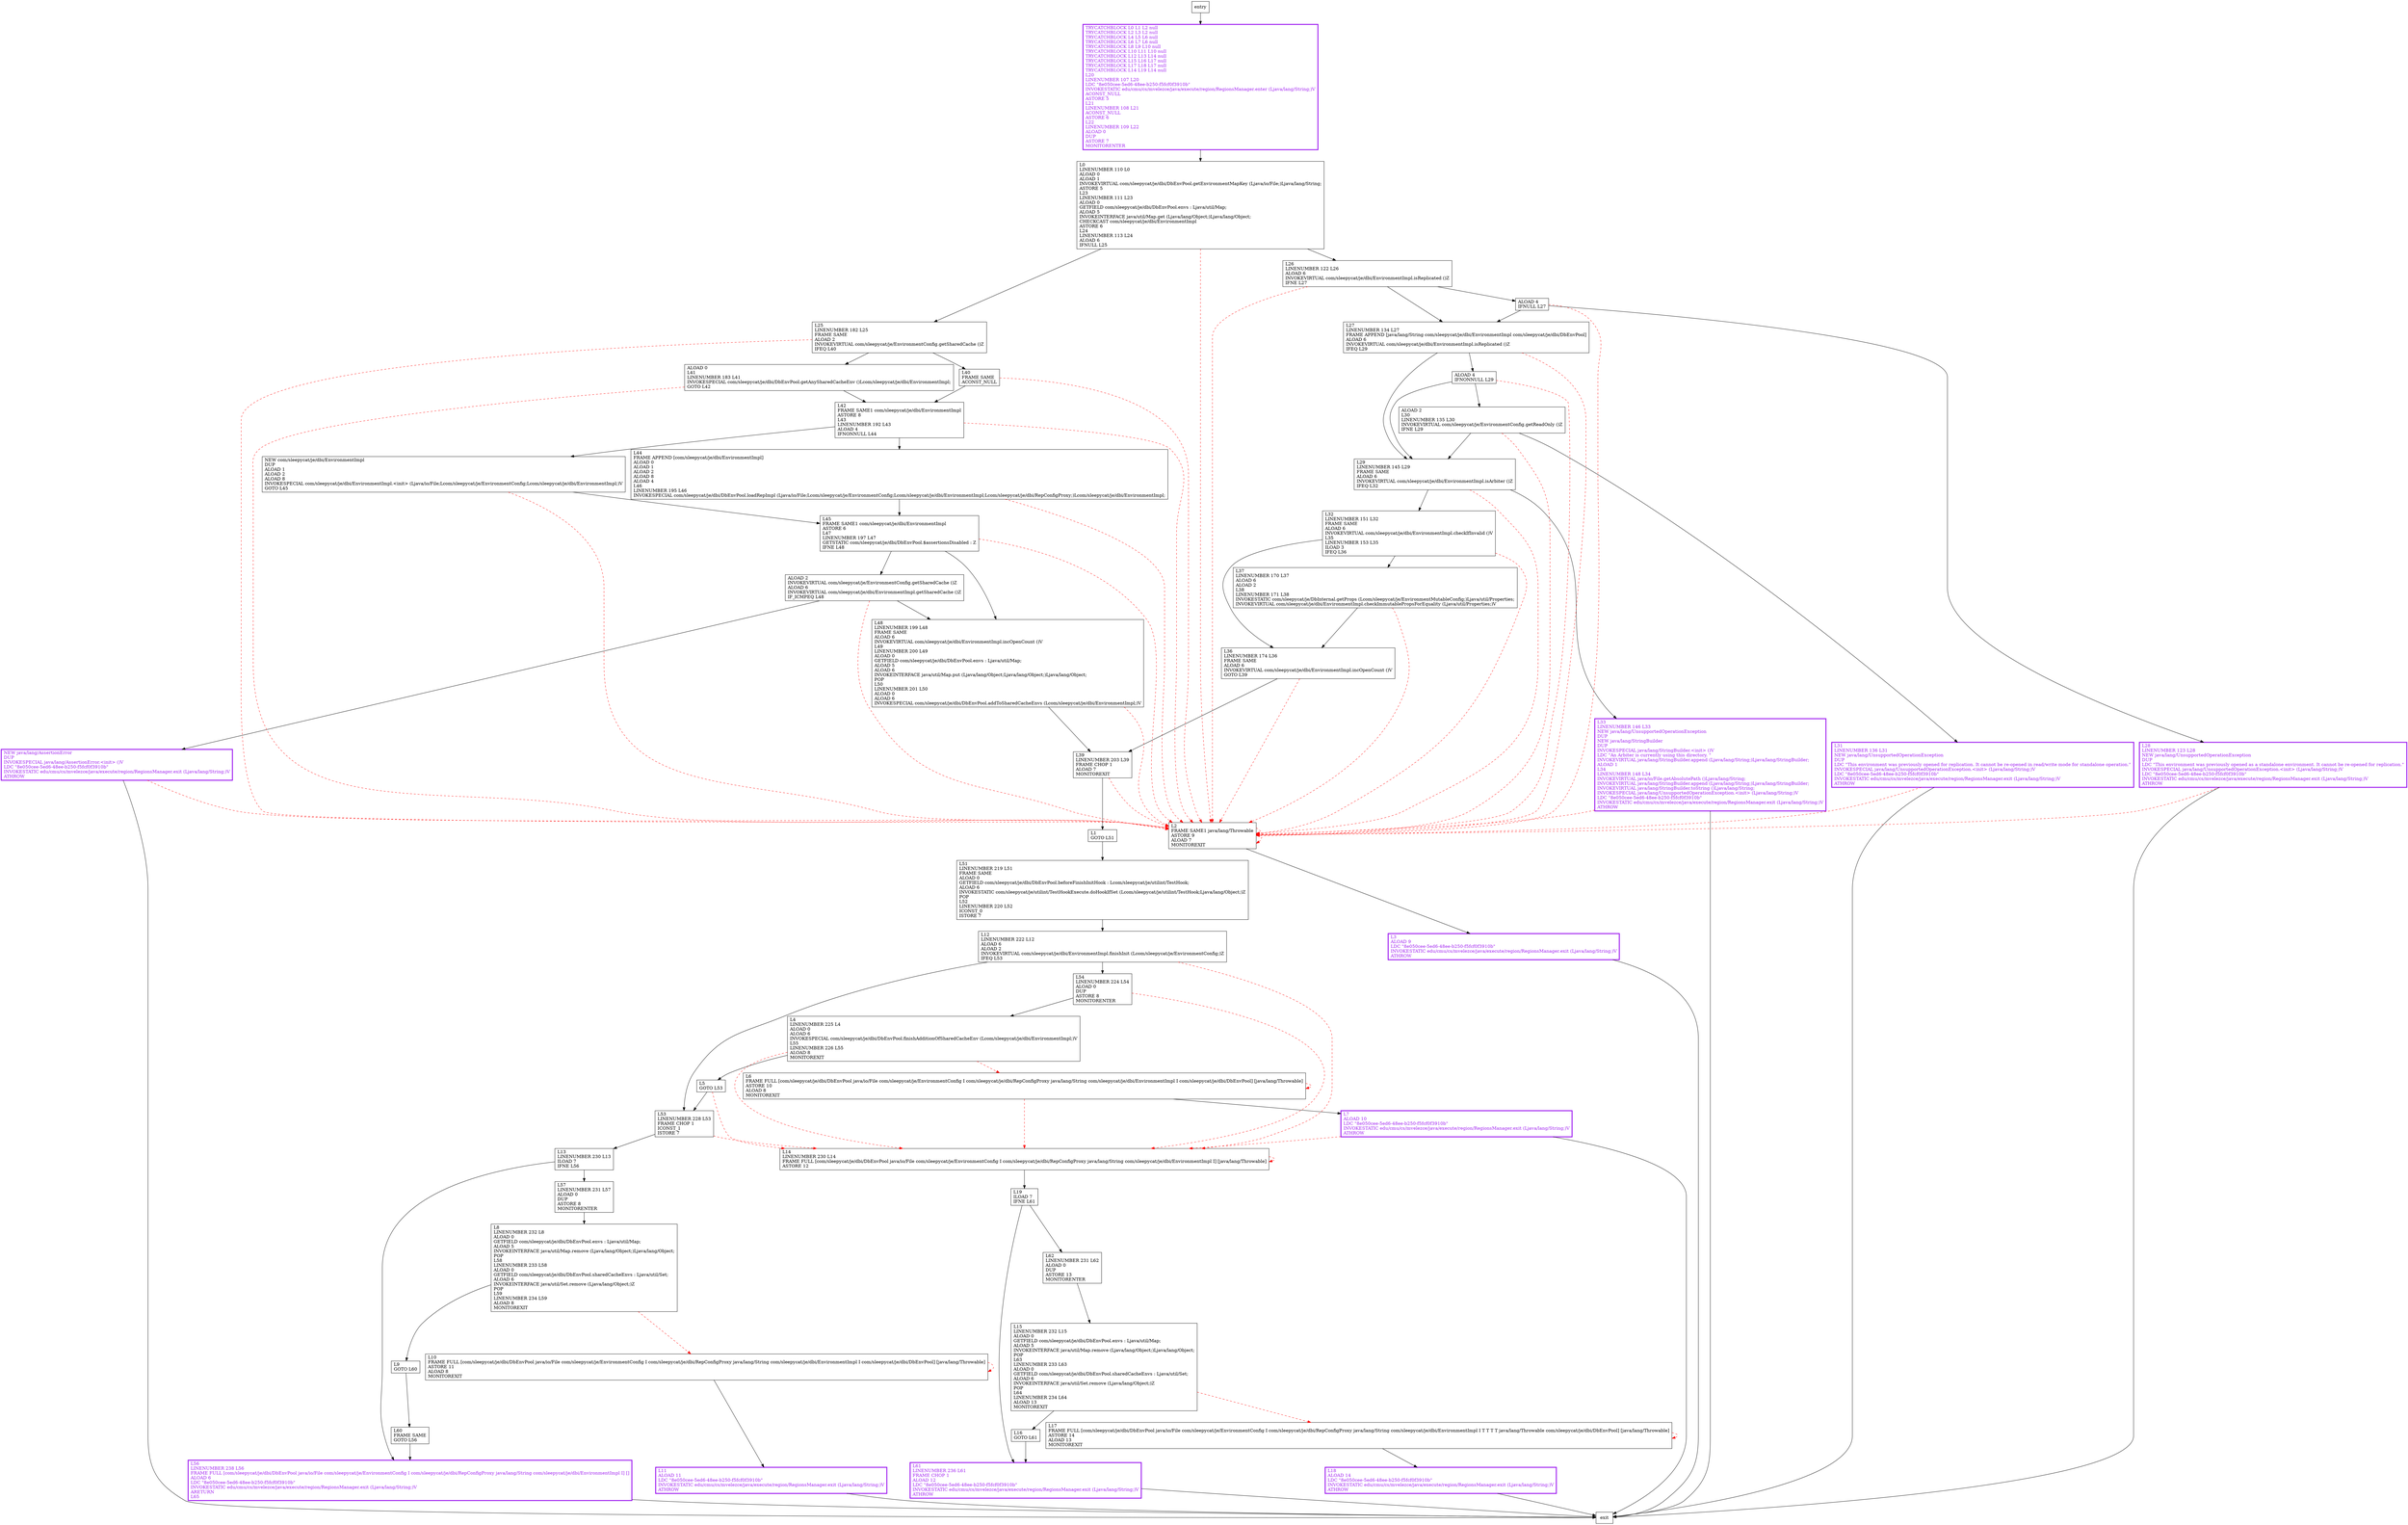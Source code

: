 digraph getEnvironment {
node [shape=record];
1341214121 [label="L18\lALOAD 14\lLDC \"8e050cee-5ed6-48ee-b250-f5fcf0f3910b\"\lINVOKESTATIC edu/cmu/cs/mvelezce/java/execute/region/RegionsManager.exit (Ljava/lang/String;)V\lATHROW\l"];
957110542 [label="NEW java/lang/AssertionError\lDUP\lINVOKESPECIAL java/lang/AssertionError.\<init\> ()V\lLDC \"8e050cee-5ed6-48ee-b250-f5fcf0f3910b\"\lINVOKESTATIC edu/cmu/cs/mvelezce/java/execute/region/RegionsManager.exit (Ljava/lang/String;)V\lATHROW\l"];
60038545 [label="L19\lILOAD 7\lIFNE L61\l"];
1886224418 [label="L1\lGOTO L51\l"];
452697635 [label="L57\lLINENUMBER 231 L57\lALOAD 0\lDUP\lASTORE 8\lMONITORENTER\l"];
2090636446 [label="ALOAD 2\lINVOKEVIRTUAL com/sleepycat/je/EnvironmentConfig.getSharedCache ()Z\lALOAD 6\lINVOKEVIRTUAL com/sleepycat/je/dbi/EnvironmentImpl.getSharedCache ()Z\lIF_ICMPEQ L48\l"];
678278932 [label="NEW com/sleepycat/je/dbi/EnvironmentImpl\lDUP\lALOAD 1\lALOAD 2\lALOAD 8\lINVOKESPECIAL com/sleepycat/je/dbi/EnvironmentImpl.\<init\> (Ljava/io/File;Lcom/sleepycat/je/EnvironmentConfig;Lcom/sleepycat/je/dbi/EnvironmentImpl;)V\lGOTO L45\l"];
1171571607 [label="L60\lFRAME SAME\lGOTO L56\l"];
1290429933 [label="L31\lLINENUMBER 136 L31\lNEW java/lang/UnsupportedOperationException\lDUP\lLDC \"This environment was previously opened for replication. It cannot be re-opened in read/write mode for standalone operation.\"\lINVOKESPECIAL java/lang/UnsupportedOperationException.\<init\> (Ljava/lang/String;)V\lLDC \"8e050cee-5ed6-48ee-b250-f5fcf0f3910b\"\lINVOKESTATIC edu/cmu/cs/mvelezce/java/execute/region/RegionsManager.exit (Ljava/lang/String;)V\lATHROW\l"];
1415591168 [label="L14\lLINENUMBER 230 L14\lFRAME FULL [com/sleepycat/je/dbi/DbEnvPool java/io/File com/sleepycat/je/EnvironmentConfig I com/sleepycat/je/dbi/RepConfigProxy java/lang/String com/sleepycat/je/dbi/EnvironmentImpl I] [java/lang/Throwable]\lASTORE 12\l"];
1936115543 [label="L54\lLINENUMBER 224 L54\lALOAD 0\lDUP\lASTORE 8\lMONITORENTER\l"];
1929010078 [label="L9\lGOTO L60\l"];
520153897 [label="L13\lLINENUMBER 230 L13\lILOAD 7\lIFNE L56\l"];
1663981821 [label="L29\lLINENUMBER 145 L29\lFRAME SAME\lALOAD 6\lINVOKEVIRTUAL com/sleepycat/je/dbi/EnvironmentImpl.isArbiter ()Z\lIFEQ L32\l"];
1223509106 [label="L33\lLINENUMBER 146 L33\lNEW java/lang/UnsupportedOperationException\lDUP\lNEW java/lang/StringBuilder\lDUP\lINVOKESPECIAL java/lang/StringBuilder.\<init\> ()V\lLDC \"An Arbiter is currently using this directory. \"\lINVOKEVIRTUAL java/lang/StringBuilder.append (Ljava/lang/String;)Ljava/lang/StringBuilder;\lALOAD 1\lL34\lLINENUMBER 148 L34\lINVOKEVIRTUAL java/io/File.getAbsolutePath ()Ljava/lang/String;\lINVOKEVIRTUAL java/lang/StringBuilder.append (Ljava/lang/String;)Ljava/lang/StringBuilder;\lINVOKEVIRTUAL java/lang/StringBuilder.toString ()Ljava/lang/String;\lINVOKESPECIAL java/lang/UnsupportedOperationException.\<init\> (Ljava/lang/String;)V\lLDC \"8e050cee-5ed6-48ee-b250-f5fcf0f3910b\"\lINVOKESTATIC edu/cmu/cs/mvelezce/java/execute/region/RegionsManager.exit (Ljava/lang/String;)V\lATHROW\l"];
1750944274 [label="L0\lLINENUMBER 110 L0\lALOAD 0\lALOAD 1\lINVOKEVIRTUAL com/sleepycat/je/dbi/DbEnvPool.getEnvironmentMapKey (Ljava/io/File;)Ljava/lang/String;\lASTORE 5\lL23\lLINENUMBER 111 L23\lALOAD 0\lGETFIELD com/sleepycat/je/dbi/DbEnvPool.envs : Ljava/util/Map;\lALOAD 5\lINVOKEINTERFACE java/util/Map.get (Ljava/lang/Object;)Ljava/lang/Object;\lCHECKCAST com/sleepycat/je/dbi/EnvironmentImpl\lASTORE 6\lL24\lLINENUMBER 113 L24\lALOAD 6\lIFNULL L25\l"];
1726786230 [label="L8\lLINENUMBER 232 L8\lALOAD 0\lGETFIELD com/sleepycat/je/dbi/DbEnvPool.envs : Ljava/util/Map;\lALOAD 5\lINVOKEINTERFACE java/util/Map.remove (Ljava/lang/Object;)Ljava/lang/Object;\lPOP\lL58\lLINENUMBER 233 L58\lALOAD 0\lGETFIELD com/sleepycat/je/dbi/DbEnvPool.sharedCacheEnvs : Ljava/util/Set;\lALOAD 6\lINVOKEINTERFACE java/util/Set.remove (Ljava/lang/Object;)Z\lPOP\lL59\lLINENUMBER 234 L59\lALOAD 8\lMONITOREXIT\l"];
1389375706 [label="L37\lLINENUMBER 170 L37\lALOAD 6\lALOAD 2\lL38\lLINENUMBER 171 L38\lINVOKESTATIC com/sleepycat/je/DbInternal.getProps (Lcom/sleepycat/je/EnvironmentMutableConfig;)Ljava/util/Properties;\lINVOKEVIRTUAL com/sleepycat/je/dbi/EnvironmentImpl.checkImmutablePropsForEquality (Ljava/util/Properties;)V\l"];
1888790000 [label="L40\lFRAME SAME\lACONST_NULL\l"];
443331537 [label="L17\lFRAME FULL [com/sleepycat/je/dbi/DbEnvPool java/io/File com/sleepycat/je/EnvironmentConfig I com/sleepycat/je/dbi/RepConfigProxy java/lang/String com/sleepycat/je/dbi/EnvironmentImpl I T T T T java/lang/Throwable com/sleepycat/je/dbi/DbEnvPool] [java/lang/Throwable]\lASTORE 14\lALOAD 13\lMONITOREXIT\l"];
1364037363 [label="ALOAD 4\lIFNULL L27\l"];
1805242692 [label="L25\lLINENUMBER 182 L25\lFRAME SAME\lALOAD 2\lINVOKEVIRTUAL com/sleepycat/je/EnvironmentConfig.getSharedCache ()Z\lIFEQ L40\l"];
1065775596 [label="L12\lLINENUMBER 222 L12\lALOAD 6\lALOAD 2\lINVOKEVIRTUAL com/sleepycat/je/dbi/EnvironmentImpl.finishInit (Lcom/sleepycat/je/EnvironmentConfig;)Z\lIFEQ L53\l"];
245907510 [label="L15\lLINENUMBER 232 L15\lALOAD 0\lGETFIELD com/sleepycat/je/dbi/DbEnvPool.envs : Ljava/util/Map;\lALOAD 5\lINVOKEINTERFACE java/util/Map.remove (Ljava/lang/Object;)Ljava/lang/Object;\lPOP\lL63\lLINENUMBER 233 L63\lALOAD 0\lGETFIELD com/sleepycat/je/dbi/DbEnvPool.sharedCacheEnvs : Ljava/util/Set;\lALOAD 6\lINVOKEINTERFACE java/util/Set.remove (Ljava/lang/Object;)Z\lPOP\lL64\lLINENUMBER 234 L64\lALOAD 13\lMONITOREXIT\l"];
65723414 [label="L44\lFRAME APPEND [com/sleepycat/je/dbi/EnvironmentImpl]\lALOAD 0\lALOAD 1\lALOAD 2\lALOAD 8\lALOAD 4\lL46\lLINENUMBER 195 L46\lINVOKESPECIAL com/sleepycat/je/dbi/DbEnvPool.loadRepImpl (Ljava/io/File;Lcom/sleepycat/je/EnvironmentConfig;Lcom/sleepycat/je/dbi/EnvironmentImpl;Lcom/sleepycat/je/dbi/RepConfigProxy;)Lcom/sleepycat/je/dbi/EnvironmentImpl;\l"];
1561470269 [label="L32\lLINENUMBER 151 L32\lFRAME SAME\lALOAD 6\lINVOKEVIRTUAL com/sleepycat/je/dbi/EnvironmentImpl.checkIfInvalid ()V\lL35\lLINENUMBER 153 L35\lILOAD 3\lIFEQ L36\l"];
531673855 [label="ALOAD 2\lL30\lLINENUMBER 135 L30\lINVOKEVIRTUAL com/sleepycat/je/EnvironmentConfig.getReadOnly ()Z\lIFNE L29\l"];
1635696538 [label="L5\lGOTO L53\l"];
450786028 [label="L6\lFRAME FULL [com/sleepycat/je/dbi/DbEnvPool java/io/File com/sleepycat/je/EnvironmentConfig I com/sleepycat/je/dbi/RepConfigProxy java/lang/String com/sleepycat/je/dbi/EnvironmentImpl I com/sleepycat/je/dbi/DbEnvPool] [java/lang/Throwable]\lASTORE 10\lALOAD 8\lMONITOREXIT\l"];
1635087812 [label="L61\lLINENUMBER 236 L61\lFRAME CHOP 1\lALOAD 12\lLDC \"8e050cee-5ed6-48ee-b250-f5fcf0f3910b\"\lINVOKESTATIC edu/cmu/cs/mvelezce/java/execute/region/RegionsManager.exit (Ljava/lang/String;)V\lATHROW\l"];
33365281 [label="L39\lLINENUMBER 203 L39\lFRAME CHOP 1\lALOAD 7\lMONITOREXIT\l"];
687420444 [label="L56\lLINENUMBER 238 L56\lFRAME FULL [com/sleepycat/je/dbi/DbEnvPool java/io/File com/sleepycat/je/EnvironmentConfig I com/sleepycat/je/dbi/RepConfigProxy java/lang/String com/sleepycat/je/dbi/EnvironmentImpl I] []\lALOAD 6\lLDC \"8e050cee-5ed6-48ee-b250-f5fcf0f3910b\"\lINVOKESTATIC edu/cmu/cs/mvelezce/java/execute/region/RegionsManager.exit (Ljava/lang/String;)V\lARETURN\lL65\l"];
596707256 [label="ALOAD 0\lL41\lLINENUMBER 183 L41\lINVOKESPECIAL com/sleepycat/je/dbi/DbEnvPool.getAnySharedCacheEnv ()Lcom/sleepycat/je/dbi/EnvironmentImpl;\lGOTO L42\l"];
1331723407 [label="TRYCATCHBLOCK L0 L1 L2 null\lTRYCATCHBLOCK L2 L3 L2 null\lTRYCATCHBLOCK L4 L5 L6 null\lTRYCATCHBLOCK L6 L7 L6 null\lTRYCATCHBLOCK L8 L9 L10 null\lTRYCATCHBLOCK L10 L11 L10 null\lTRYCATCHBLOCK L12 L13 L14 null\lTRYCATCHBLOCK L15 L16 L17 null\lTRYCATCHBLOCK L17 L18 L17 null\lTRYCATCHBLOCK L14 L19 L14 null\lL20\lLINENUMBER 107 L20\lLDC \"8e050cee-5ed6-48ee-b250-f5fcf0f3910b\"\lINVOKESTATIC edu/cmu/cs/mvelezce/java/execute/region/RegionsManager.enter (Ljava/lang/String;)V\lACONST_NULL\lASTORE 5\lL21\lLINENUMBER 108 L21\lACONST_NULL\lASTORE 6\lL22\lLINENUMBER 109 L22\lALOAD 0\lDUP\lASTORE 7\lMONITORENTER\l"];
1770641674 [label="L7\lALOAD 10\lLDC \"8e050cee-5ed6-48ee-b250-f5fcf0f3910b\"\lINVOKESTATIC edu/cmu/cs/mvelezce/java/execute/region/RegionsManager.exit (Ljava/lang/String;)V\lATHROW\l"];
868811331 [label="L2\lFRAME SAME1 java/lang/Throwable\lASTORE 9\lALOAD 7\lMONITOREXIT\l"];
2098089097 [label="L4\lLINENUMBER 225 L4\lALOAD 0\lALOAD 6\lINVOKESPECIAL com/sleepycat/je/dbi/DbEnvPool.finishAdditionOfSharedCacheEnv (Lcom/sleepycat/je/dbi/EnvironmentImpl;)V\lL55\lLINENUMBER 226 L55\lALOAD 8\lMONITOREXIT\l"];
458886719 [label="L10\lFRAME FULL [com/sleepycat/je/dbi/DbEnvPool java/io/File com/sleepycat/je/EnvironmentConfig I com/sleepycat/je/dbi/RepConfigProxy java/lang/String com/sleepycat/je/dbi/EnvironmentImpl I com/sleepycat/je/dbi/DbEnvPool] [java/lang/Throwable]\lASTORE 11\lALOAD 8\lMONITOREXIT\l"];
1569585071 [label="L51\lLINENUMBER 219 L51\lFRAME SAME\lALOAD 0\lGETFIELD com/sleepycat/je/dbi/DbEnvPool.beforeFinishInitHook : Lcom/sleepycat/je/utilint/TestHook;\lALOAD 6\lINVOKESTATIC com/sleepycat/je/utilint/TestHookExecute.doHookIfSet (Lcom/sleepycat/je/utilint/TestHook;Ljava/lang/Object;)Z\lPOP\lL52\lLINENUMBER 220 L52\lICONST_0\lISTORE 7\l"];
1461749033 [label="L28\lLINENUMBER 123 L28\lNEW java/lang/UnsupportedOperationException\lDUP\lLDC \"This environment was previously opened as a standalone environment. It cannot be re-opened for replication.\"\lINVOKESPECIAL java/lang/UnsupportedOperationException.\<init\> (Ljava/lang/String;)V\lLDC \"8e050cee-5ed6-48ee-b250-f5fcf0f3910b\"\lINVOKESTATIC edu/cmu/cs/mvelezce/java/execute/region/RegionsManager.exit (Ljava/lang/String;)V\lATHROW\l"];
2139194545 [label="L3\lALOAD 9\lLDC \"8e050cee-5ed6-48ee-b250-f5fcf0f3910b\"\lINVOKESTATIC edu/cmu/cs/mvelezce/java/execute/region/RegionsManager.exit (Ljava/lang/String;)V\lATHROW\l"];
700708828 [label="L48\lLINENUMBER 199 L48\lFRAME SAME\lALOAD 6\lINVOKEVIRTUAL com/sleepycat/je/dbi/EnvironmentImpl.incOpenCount ()V\lL49\lLINENUMBER 200 L49\lALOAD 0\lGETFIELD com/sleepycat/je/dbi/DbEnvPool.envs : Ljava/util/Map;\lALOAD 5\lALOAD 6\lINVOKEINTERFACE java/util/Map.put (Ljava/lang/Object;Ljava/lang/Object;)Ljava/lang/Object;\lPOP\lL50\lLINENUMBER 201 L50\lALOAD 0\lALOAD 6\lINVOKESPECIAL com/sleepycat/je/dbi/DbEnvPool.addToSharedCacheEnvs (Lcom/sleepycat/je/dbi/EnvironmentImpl;)V\l"];
36522270 [label="L16\lGOTO L61\l"];
336856541 [label="L26\lLINENUMBER 122 L26\lALOAD 6\lINVOKEVIRTUAL com/sleepycat/je/dbi/EnvironmentImpl.isReplicated ()Z\lIFNE L27\l"];
1808176853 [label="L53\lLINENUMBER 228 L53\lFRAME CHOP 1\lICONST_1\lISTORE 7\l"];
1914071518 [label="L27\lLINENUMBER 134 L27\lFRAME APPEND [java/lang/String com/sleepycat/je/dbi/EnvironmentImpl com/sleepycat/je/dbi/DbEnvPool]\lALOAD 6\lINVOKEVIRTUAL com/sleepycat/je/dbi/EnvironmentImpl.isReplicated ()Z\lIFEQ L29\l"];
1300947552 [label="L36\lLINENUMBER 174 L36\lFRAME SAME\lALOAD 6\lINVOKEVIRTUAL com/sleepycat/je/dbi/EnvironmentImpl.incOpenCount ()V\lGOTO L39\l"];
5109765 [label="L62\lLINENUMBER 231 L62\lALOAD 0\lDUP\lASTORE 13\lMONITORENTER\l"];
1019008471 [label="L11\lALOAD 11\lLDC \"8e050cee-5ed6-48ee-b250-f5fcf0f3910b\"\lINVOKESTATIC edu/cmu/cs/mvelezce/java/execute/region/RegionsManager.exit (Ljava/lang/String;)V\lATHROW\l"];
1579776125 [label="ALOAD 4\lIFNONNULL L29\l"];
2105748684 [label="L45\lFRAME SAME1 com/sleepycat/je/dbi/EnvironmentImpl\lASTORE 6\lL47\lLINENUMBER 197 L47\lGETSTATIC com/sleepycat/je/dbi/DbEnvPool.$assertionsDisabled : Z\lIFNE L48\l"];
1779941472 [label="L42\lFRAME SAME1 com/sleepycat/je/dbi/EnvironmentImpl\lASTORE 8\lL43\lLINENUMBER 192 L43\lALOAD 4\lIFNONNULL L44\l"];
entry;
exit;
1341214121 -> exit
957110542 -> exit
957110542 -> 868811331 [style=dashed, color=red]
60038545 -> 5109765
60038545 -> 1635087812
1886224418 -> 1569585071
452697635 -> 1726786230
2090636446 -> 957110542
2090636446 -> 700708828
2090636446 -> 868811331 [style=dashed, color=red]
678278932 -> 2105748684
678278932 -> 868811331 [style=dashed, color=red]
1171571607 -> 687420444
1290429933 -> exit
1290429933 -> 868811331 [style=dashed, color=red]
1415591168 -> 60038545
1415591168 -> 1415591168 [style=dashed, color=red]
1936115543 -> 1415591168 [style=dashed, color=red]
1936115543 -> 2098089097
1929010078 -> 1171571607
520153897 -> 452697635
520153897 -> 687420444
1663981821 -> 1561470269
1663981821 -> 868811331 [style=dashed, color=red]
1663981821 -> 1223509106
1223509106 -> exit
1223509106 -> 868811331 [style=dashed, color=red]
entry -> 1331723407
1750944274 -> 1805242692
1750944274 -> 336856541
1750944274 -> 868811331 [style=dashed, color=red]
1726786230 -> 1929010078
1726786230 -> 458886719 [style=dashed, color=red]
1389375706 -> 1300947552
1389375706 -> 868811331 [style=dashed, color=red]
1888790000 -> 868811331 [style=dashed, color=red]
1888790000 -> 1779941472
443331537 -> 443331537 [style=dashed, color=red]
443331537 -> 1341214121
1364037363 -> 1914071518
1364037363 -> 1461749033
1364037363 -> 868811331 [style=dashed, color=red]
1805242692 -> 596707256
1805242692 -> 1888790000
1805242692 -> 868811331 [style=dashed, color=red]
1065775596 -> 1415591168 [style=dashed, color=red]
1065775596 -> 1936115543
1065775596 -> 1808176853
245907510 -> 443331537 [style=dashed, color=red]
245907510 -> 36522270
65723414 -> 2105748684
65723414 -> 868811331 [style=dashed, color=red]
1561470269 -> 1389375706
1561470269 -> 1300947552
1561470269 -> 868811331 [style=dashed, color=red]
531673855 -> 1290429933
531673855 -> 1663981821
531673855 -> 868811331 [style=dashed, color=red]
1635696538 -> 1415591168 [style=dashed, color=red]
1635696538 -> 1808176853
450786028 -> 1770641674
450786028 -> 450786028 [style=dashed, color=red]
450786028 -> 1415591168 [style=dashed, color=red]
1635087812 -> exit
33365281 -> 1886224418
33365281 -> 868811331 [style=dashed, color=red]
687420444 -> exit
596707256 -> 868811331 [style=dashed, color=red]
596707256 -> 1779941472
1331723407 -> 1750944274
1770641674 -> exit
1770641674 -> 1415591168 [style=dashed, color=red]
868811331 -> 2139194545
868811331 -> 868811331 [style=dashed, color=red]
2098089097 -> 1635696538
2098089097 -> 450786028 [style=dashed, color=red]
2098089097 -> 1415591168 [style=dashed, color=red]
458886719 -> 1019008471
458886719 -> 458886719 [style=dashed, color=red]
1569585071 -> 1065775596
1461749033 -> exit
1461749033 -> 868811331 [style=dashed, color=red]
2139194545 -> exit
700708828 -> 33365281
700708828 -> 868811331 [style=dashed, color=red]
36522270 -> 1635087812
336856541 -> 1914071518
336856541 -> 1364037363
336856541 -> 868811331 [style=dashed, color=red]
1808176853 -> 1415591168 [style=dashed, color=red]
1808176853 -> 520153897
1914071518 -> 1663981821
1914071518 -> 1579776125
1914071518 -> 868811331 [style=dashed, color=red]
1300947552 -> 33365281
1300947552 -> 868811331 [style=dashed, color=red]
5109765 -> 245907510
1019008471 -> exit
1579776125 -> 531673855
1579776125 -> 1663981821
1579776125 -> 868811331 [style=dashed, color=red]
2105748684 -> 700708828
2105748684 -> 2090636446
2105748684 -> 868811331 [style=dashed, color=red]
1779941472 -> 65723414
1779941472 -> 678278932
1779941472 -> 868811331 [style=dashed, color=red]
1331723407[fontcolor="purple", penwidth=3, color="purple"];
1461749033[fontcolor="purple", penwidth=3, color="purple"];
1341214121[fontcolor="purple", penwidth=3, color="purple"];
957110542[fontcolor="purple", penwidth=3, color="purple"];
2139194545[fontcolor="purple", penwidth=3, color="purple"];
1290429933[fontcolor="purple", penwidth=3, color="purple"];
1770641674[fontcolor="purple", penwidth=3, color="purple"];
1635087812[fontcolor="purple", penwidth=3, color="purple"];
1019008471[fontcolor="purple", penwidth=3, color="purple"];
687420444[fontcolor="purple", penwidth=3, color="purple"];
1223509106[fontcolor="purple", penwidth=3, color="purple"];
}
